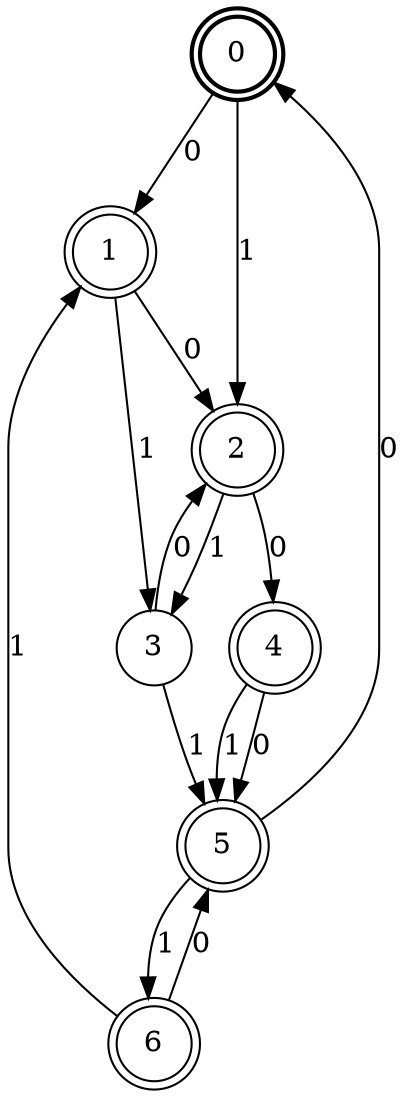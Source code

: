 digraph Automat {
    node [shape = circle];
    0 [style = "bold"];
    0 [peripheries=2]
    0 -> 1 [label = "0"];
    0 -> 2 [label = "1"];
    1 [peripheries=2]
    1 -> 2 [label = "0"];
    1 -> 3 [label = "1"];
    2 [peripheries=2]
    2 -> 4 [label = "0"];
    2 -> 3 [label = "1"];
    3 -> 2 [label = "0"];
    3 -> 5 [label = "1"];
    4 [peripheries=2]
    4 -> 5 [label = "0"];
    4 -> 5 [label = "1"];
    5 [peripheries=2]
    5 -> 0 [label = "0"];
    5 -> 6 [label = "1"];
    6 [peripheries=2]
    6 -> 5 [label = "0"];
    6 -> 1 [label = "1"];
}
